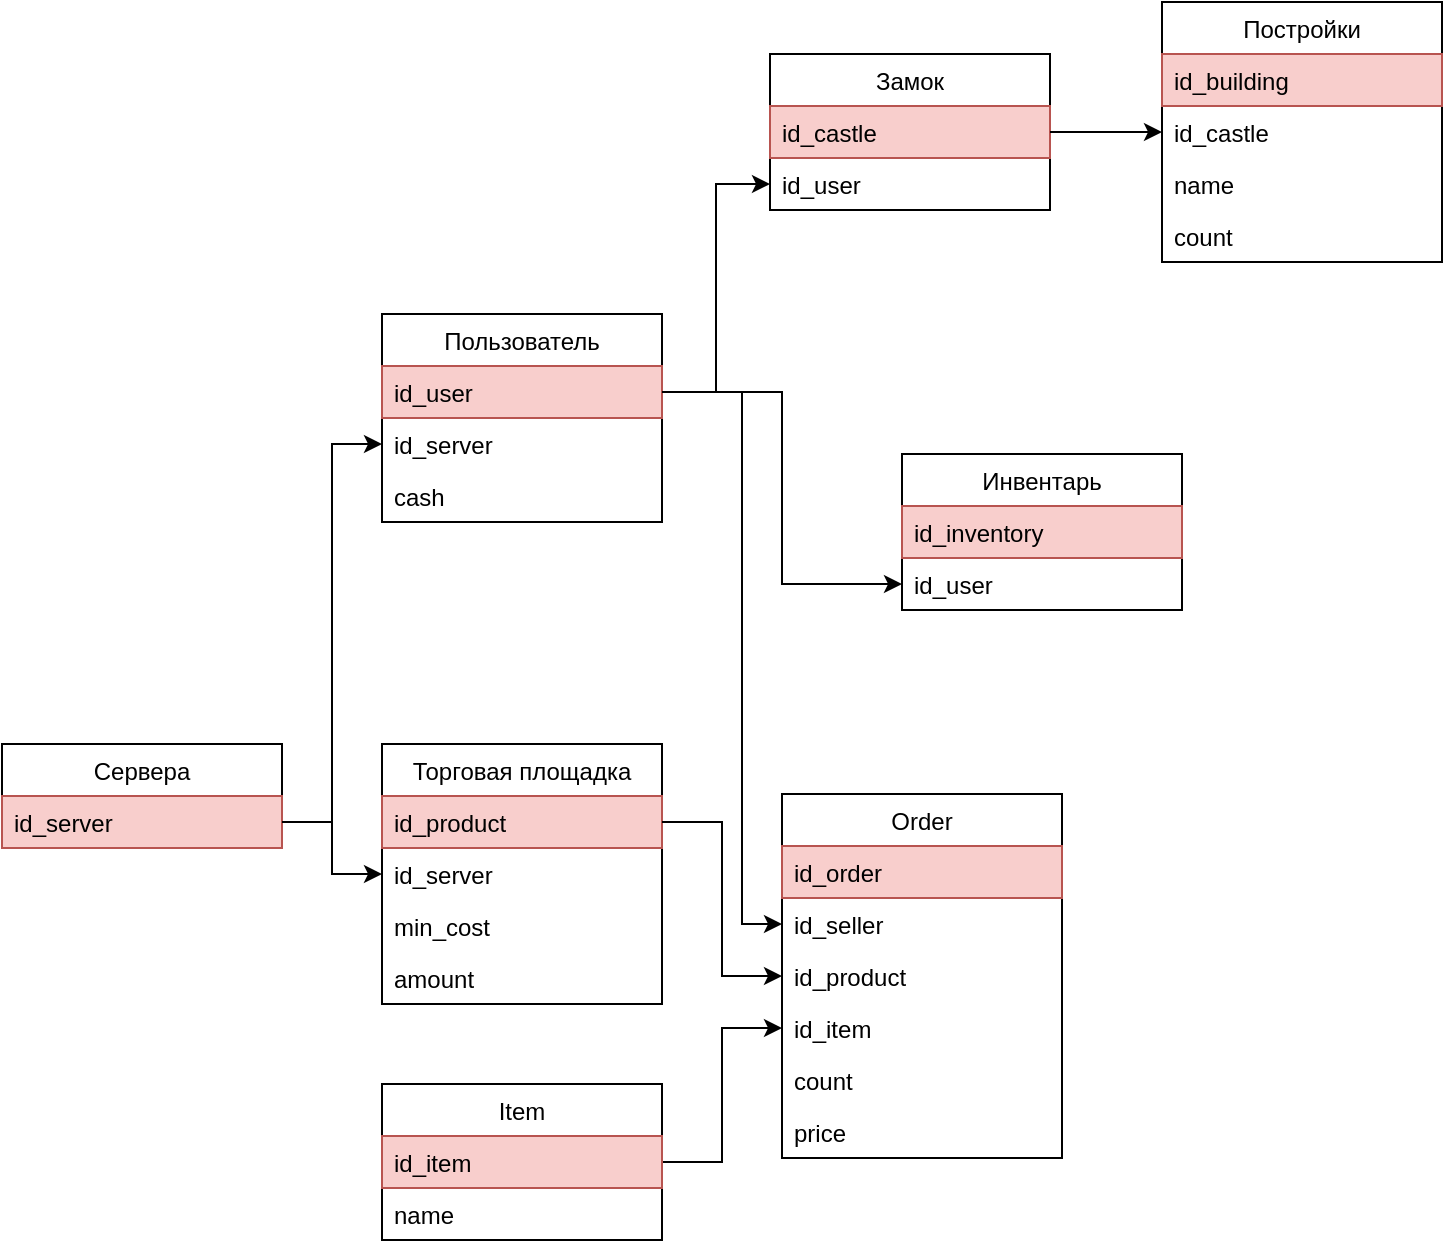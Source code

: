 <mxfile version="14.3.1" type="github">
  <diagram id="sqIzpDh1YX07bTYnoLRK" name="Page-1">
    <mxGraphModel dx="973" dy="568" grid="1" gridSize="10" guides="1" tooltips="1" connect="1" arrows="1" fold="1" page="1" pageScale="1" pageWidth="827" pageHeight="1169" math="0" shadow="0">
      <root>
        <mxCell id="0" />
        <mxCell id="1" parent="0" />
        <mxCell id="maXpZ7dv2vN7AAGeLonn-1" value="Сервера" style="swimlane;fontStyle=0;childLayout=stackLayout;horizontal=1;startSize=26;fillColor=none;horizontalStack=0;resizeParent=1;resizeParentMax=0;resizeLast=0;collapsible=1;marginBottom=0;" parent="1" vertex="1">
          <mxGeometry x="30" y="415" width="140" height="52" as="geometry" />
        </mxCell>
        <mxCell id="maXpZ7dv2vN7AAGeLonn-3" value="id_server" style="text;strokeColor=#b85450;fillColor=#f8cecc;align=left;verticalAlign=top;spacingLeft=4;spacingRight=4;overflow=hidden;rotatable=0;points=[[0,0.5],[1,0.5]];portConstraint=eastwest;" parent="maXpZ7dv2vN7AAGeLonn-1" vertex="1">
          <mxGeometry y="26" width="140" height="26" as="geometry" />
        </mxCell>
        <mxCell id="maXpZ7dv2vN7AAGeLonn-5" value="Пользователь" style="swimlane;fontStyle=0;childLayout=stackLayout;horizontal=1;startSize=26;fillColor=none;horizontalStack=0;resizeParent=1;resizeParentMax=0;resizeLast=0;collapsible=1;marginBottom=0;" parent="1" vertex="1">
          <mxGeometry x="220" y="200" width="140" height="104" as="geometry" />
        </mxCell>
        <mxCell id="maXpZ7dv2vN7AAGeLonn-6" value="id_user" style="text;strokeColor=#b85450;fillColor=#f8cecc;align=left;verticalAlign=top;spacingLeft=4;spacingRight=4;overflow=hidden;rotatable=0;points=[[0,0.5],[1,0.5]];portConstraint=eastwest;" parent="maXpZ7dv2vN7AAGeLonn-5" vertex="1">
          <mxGeometry y="26" width="140" height="26" as="geometry" />
        </mxCell>
        <mxCell id="maXpZ7dv2vN7AAGeLonn-7" value="id_server" style="text;strokeColor=none;fillColor=none;align=left;verticalAlign=top;spacingLeft=4;spacingRight=4;overflow=hidden;rotatable=0;points=[[0,0.5],[1,0.5]];portConstraint=eastwest;" parent="maXpZ7dv2vN7AAGeLonn-5" vertex="1">
          <mxGeometry y="52" width="140" height="26" as="geometry" />
        </mxCell>
        <mxCell id="maXpZ7dv2vN7AAGeLonn-8" value="cash" style="text;strokeColor=none;fillColor=none;align=left;verticalAlign=top;spacingLeft=4;spacingRight=4;overflow=hidden;rotatable=0;points=[[0,0.5],[1,0.5]];portConstraint=eastwest;" parent="maXpZ7dv2vN7AAGeLonn-5" vertex="1">
          <mxGeometry y="78" width="140" height="26" as="geometry" />
        </mxCell>
        <mxCell id="maXpZ7dv2vN7AAGeLonn-10" style="edgeStyle=orthogonalEdgeStyle;rounded=0;orthogonalLoop=1;jettySize=auto;html=1;exitX=1;exitY=0.5;exitDx=0;exitDy=0;entryX=0;entryY=0.5;entryDx=0;entryDy=0;" parent="1" source="maXpZ7dv2vN7AAGeLonn-3" target="maXpZ7dv2vN7AAGeLonn-7" edge="1">
          <mxGeometry relative="1" as="geometry" />
        </mxCell>
        <mxCell id="maXpZ7dv2vN7AAGeLonn-11" value="Торговая площадка" style="swimlane;fontStyle=0;childLayout=stackLayout;horizontal=1;startSize=26;fillColor=none;horizontalStack=0;resizeParent=1;resizeParentMax=0;resizeLast=0;collapsible=1;marginBottom=0;" parent="1" vertex="1">
          <mxGeometry x="220" y="415" width="140" height="130" as="geometry" />
        </mxCell>
        <mxCell id="zEe9iHQ0LWLXFNLUKIxg-1" value="id_product" style="text;align=left;verticalAlign=top;spacingLeft=4;spacingRight=4;overflow=hidden;rotatable=0;points=[[0,0.5],[1,0.5]];portConstraint=eastwest;fillColor=#f8cecc;strokeColor=#b85450;" vertex="1" parent="maXpZ7dv2vN7AAGeLonn-11">
          <mxGeometry y="26" width="140" height="26" as="geometry" />
        </mxCell>
        <mxCell id="zEe9iHQ0LWLXFNLUKIxg-24" value="id_server" style="text;align=left;verticalAlign=top;spacingLeft=4;spacingRight=4;overflow=hidden;rotatable=0;points=[[0,0.5],[1,0.5]];portConstraint=eastwest;" vertex="1" parent="maXpZ7dv2vN7AAGeLonn-11">
          <mxGeometry y="52" width="140" height="26" as="geometry" />
        </mxCell>
        <mxCell id="zEe9iHQ0LWLXFNLUKIxg-14" value="min_cost" style="text;align=left;verticalAlign=top;spacingLeft=4;spacingRight=4;overflow=hidden;rotatable=0;points=[[0,0.5],[1,0.5]];portConstraint=eastwest;" vertex="1" parent="maXpZ7dv2vN7AAGeLonn-11">
          <mxGeometry y="78" width="140" height="26" as="geometry" />
        </mxCell>
        <mxCell id="zEe9iHQ0LWLXFNLUKIxg-15" value="amount" style="text;align=left;verticalAlign=top;spacingLeft=4;spacingRight=4;overflow=hidden;rotatable=0;points=[[0,0.5],[1,0.5]];portConstraint=eastwest;" vertex="1" parent="maXpZ7dv2vN7AAGeLonn-11">
          <mxGeometry y="104" width="140" height="26" as="geometry" />
        </mxCell>
        <mxCell id="zEe9iHQ0LWLXFNLUKIxg-5" value="Замок" style="swimlane;fontStyle=0;childLayout=stackLayout;horizontal=1;startSize=26;fillColor=none;horizontalStack=0;resizeParent=1;resizeParentMax=0;resizeLast=0;collapsible=1;marginBottom=0;" vertex="1" parent="1">
          <mxGeometry x="414" y="70" width="140" height="78" as="geometry" />
        </mxCell>
        <mxCell id="zEe9iHQ0LWLXFNLUKIxg-21" value="id_castle" style="text;align=left;verticalAlign=top;spacingLeft=4;spacingRight=4;overflow=hidden;rotatable=0;points=[[0,0.5],[1,0.5]];portConstraint=eastwest;fillColor=#f8cecc;strokeColor=#b85450;" vertex="1" parent="zEe9iHQ0LWLXFNLUKIxg-5">
          <mxGeometry y="26" width="140" height="26" as="geometry" />
        </mxCell>
        <mxCell id="zEe9iHQ0LWLXFNLUKIxg-6" value="id_user" style="text;align=left;verticalAlign=top;spacingLeft=4;spacingRight=4;overflow=hidden;rotatable=0;points=[[0,0.5],[1,0.5]];portConstraint=eastwest;" vertex="1" parent="zEe9iHQ0LWLXFNLUKIxg-5">
          <mxGeometry y="52" width="140" height="26" as="geometry" />
        </mxCell>
        <mxCell id="zEe9iHQ0LWLXFNLUKIxg-9" style="edgeStyle=orthogonalEdgeStyle;rounded=0;orthogonalLoop=1;jettySize=auto;html=1;exitX=1;exitY=0.5;exitDx=0;exitDy=0;" edge="1" parent="1" source="maXpZ7dv2vN7AAGeLonn-6" target="zEe9iHQ0LWLXFNLUKIxg-6">
          <mxGeometry relative="1" as="geometry" />
        </mxCell>
        <mxCell id="zEe9iHQ0LWLXFNLUKIxg-37" style="edgeStyle=orthogonalEdgeStyle;rounded=0;orthogonalLoop=1;jettySize=auto;html=1;exitX=1;exitY=0.5;exitDx=0;exitDy=0;entryX=0;entryY=0.5;entryDx=0;entryDy=0;" edge="1" parent="1" source="zEe9iHQ0LWLXFNLUKIxg-10" target="maXpZ7dv2vN7AAGeLonn-13">
          <mxGeometry relative="1" as="geometry" />
        </mxCell>
        <mxCell id="zEe9iHQ0LWLXFNLUKIxg-10" value="Item" style="swimlane;fontStyle=0;childLayout=stackLayout;horizontal=1;startSize=26;fillColor=none;horizontalStack=0;resizeParent=1;resizeParentMax=0;resizeLast=0;collapsible=1;marginBottom=0;" vertex="1" parent="1">
          <mxGeometry x="220" y="585" width="140" height="78" as="geometry" />
        </mxCell>
        <mxCell id="zEe9iHQ0LWLXFNLUKIxg-17" value="id_item" style="text;align=left;verticalAlign=top;spacingLeft=4;spacingRight=4;overflow=hidden;rotatable=0;points=[[0,0.5],[1,0.5]];portConstraint=eastwest;fillColor=#f8cecc;strokeColor=#b85450;" vertex="1" parent="zEe9iHQ0LWLXFNLUKIxg-10">
          <mxGeometry y="26" width="140" height="26" as="geometry" />
        </mxCell>
        <mxCell id="zEe9iHQ0LWLXFNLUKIxg-13" style="edgeStyle=orthogonalEdgeStyle;rounded=0;orthogonalLoop=1;jettySize=auto;html=1;exitX=1;exitY=0.5;exitDx=0;exitDy=0;" edge="1" parent="zEe9iHQ0LWLXFNLUKIxg-10" source="zEe9iHQ0LWLXFNLUKIxg-12" target="zEe9iHQ0LWLXFNLUKIxg-12">
          <mxGeometry relative="1" as="geometry" />
        </mxCell>
        <mxCell id="zEe9iHQ0LWLXFNLUKIxg-12" value="name" style="text;align=left;verticalAlign=top;spacingLeft=4;spacingRight=4;overflow=hidden;rotatable=0;points=[[0,0.5],[1,0.5]];portConstraint=eastwest;" vertex="1" parent="zEe9iHQ0LWLXFNLUKIxg-10">
          <mxGeometry y="52" width="140" height="26" as="geometry" />
        </mxCell>
        <mxCell id="zEe9iHQ0LWLXFNLUKIxg-29" value="Order" style="swimlane;fontStyle=0;childLayout=stackLayout;horizontal=1;startSize=26;fillColor=none;horizontalStack=0;resizeParent=1;resizeParentMax=0;resizeLast=0;collapsible=1;marginBottom=0;" vertex="1" parent="1">
          <mxGeometry x="420" y="440" width="140" height="182" as="geometry" />
        </mxCell>
        <mxCell id="zEe9iHQ0LWLXFNLUKIxg-38" value="id_order" style="text;align=left;verticalAlign=top;spacingLeft=4;spacingRight=4;overflow=hidden;rotatable=0;points=[[0,0.5],[1,0.5]];portConstraint=eastwest;fillColor=#f8cecc;strokeColor=#b85450;" vertex="1" parent="zEe9iHQ0LWLXFNLUKIxg-29">
          <mxGeometry y="26" width="140" height="26" as="geometry" />
        </mxCell>
        <mxCell id="zEe9iHQ0LWLXFNLUKIxg-41" value="id_seller" style="text;align=left;verticalAlign=top;spacingLeft=4;spacingRight=4;overflow=hidden;rotatable=0;points=[[0,0.5],[1,0.5]];portConstraint=eastwest;" vertex="1" parent="zEe9iHQ0LWLXFNLUKIxg-29">
          <mxGeometry y="52" width="140" height="26" as="geometry" />
        </mxCell>
        <mxCell id="zEe9iHQ0LWLXFNLUKIxg-30" value="id_product" style="text;align=left;verticalAlign=top;spacingLeft=4;spacingRight=4;overflow=hidden;rotatable=0;points=[[0,0.5],[1,0.5]];portConstraint=eastwest;" vertex="1" parent="zEe9iHQ0LWLXFNLUKIxg-29">
          <mxGeometry y="78" width="140" height="26" as="geometry" />
        </mxCell>
        <mxCell id="zEe9iHQ0LWLXFNLUKIxg-31" style="edgeStyle=orthogonalEdgeStyle;rounded=0;orthogonalLoop=1;jettySize=auto;html=1;exitX=1;exitY=0.5;exitDx=0;exitDy=0;" edge="1" parent="zEe9iHQ0LWLXFNLUKIxg-29">
          <mxGeometry relative="1" as="geometry">
            <mxPoint x="140" y="91" as="sourcePoint" />
            <mxPoint x="140" y="91" as="targetPoint" />
          </mxGeometry>
        </mxCell>
        <mxCell id="zEe9iHQ0LWLXFNLUKIxg-3" style="edgeStyle=orthogonalEdgeStyle;rounded=0;orthogonalLoop=1;jettySize=auto;html=1;exitX=1;exitY=0.5;exitDx=0;exitDy=0;" edge="1" parent="zEe9iHQ0LWLXFNLUKIxg-29" source="maXpZ7dv2vN7AAGeLonn-13" target="maXpZ7dv2vN7AAGeLonn-13">
          <mxGeometry relative="1" as="geometry" />
        </mxCell>
        <mxCell id="maXpZ7dv2vN7AAGeLonn-13" value="id_item" style="text;align=left;verticalAlign=top;spacingLeft=4;spacingRight=4;overflow=hidden;rotatable=0;points=[[0,0.5],[1,0.5]];portConstraint=eastwest;" parent="zEe9iHQ0LWLXFNLUKIxg-29" vertex="1">
          <mxGeometry y="104" width="140" height="26" as="geometry" />
        </mxCell>
        <mxCell id="zEe9iHQ0LWLXFNLUKIxg-39" value="count" style="text;align=left;verticalAlign=top;spacingLeft=4;spacingRight=4;overflow=hidden;rotatable=0;points=[[0,0.5],[1,0.5]];portConstraint=eastwest;" vertex="1" parent="zEe9iHQ0LWLXFNLUKIxg-29">
          <mxGeometry y="130" width="140" height="26" as="geometry" />
        </mxCell>
        <mxCell id="zEe9iHQ0LWLXFNLUKIxg-40" value="price" style="text;align=left;verticalAlign=top;spacingLeft=4;spacingRight=4;overflow=hidden;rotatable=0;points=[[0,0.5],[1,0.5]];portConstraint=eastwest;" vertex="1" parent="zEe9iHQ0LWLXFNLUKIxg-29">
          <mxGeometry y="156" width="140" height="26" as="geometry" />
        </mxCell>
        <mxCell id="zEe9iHQ0LWLXFNLUKIxg-33" style="edgeStyle=orthogonalEdgeStyle;rounded=0;orthogonalLoop=1;jettySize=auto;html=1;exitX=1;exitY=0.5;exitDx=0;exitDy=0;entryX=0;entryY=0.5;entryDx=0;entryDy=0;" edge="1" parent="1" source="zEe9iHQ0LWLXFNLUKIxg-1" target="zEe9iHQ0LWLXFNLUKIxg-30">
          <mxGeometry relative="1" as="geometry" />
        </mxCell>
        <mxCell id="zEe9iHQ0LWLXFNLUKIxg-36" style="edgeStyle=orthogonalEdgeStyle;rounded=0;orthogonalLoop=1;jettySize=auto;html=1;exitX=1;exitY=0.5;exitDx=0;exitDy=0;entryX=0;entryY=0.5;entryDx=0;entryDy=0;" edge="1" parent="1" source="maXpZ7dv2vN7AAGeLonn-3" target="zEe9iHQ0LWLXFNLUKIxg-24">
          <mxGeometry relative="1" as="geometry" />
        </mxCell>
        <mxCell id="zEe9iHQ0LWLXFNLUKIxg-42" style="edgeStyle=orthogonalEdgeStyle;rounded=0;orthogonalLoop=1;jettySize=auto;html=1;exitX=1;exitY=0.5;exitDx=0;exitDy=0;entryX=0;entryY=0.5;entryDx=0;entryDy=0;" edge="1" parent="1" source="maXpZ7dv2vN7AAGeLonn-6" target="zEe9iHQ0LWLXFNLUKIxg-41">
          <mxGeometry relative="1" as="geometry">
            <Array as="points">
              <mxPoint x="400" y="239" />
              <mxPoint x="400" y="505" />
            </Array>
          </mxGeometry>
        </mxCell>
        <mxCell id="zEe9iHQ0LWLXFNLUKIxg-43" value="Постройки" style="swimlane;fontStyle=0;childLayout=stackLayout;horizontal=1;startSize=26;fillColor=none;horizontalStack=0;resizeParent=1;resizeParentMax=0;resizeLast=0;collapsible=1;marginBottom=0;" vertex="1" parent="1">
          <mxGeometry x="610" y="44" width="140" height="130" as="geometry" />
        </mxCell>
        <mxCell id="zEe9iHQ0LWLXFNLUKIxg-44" value="id_building" style="text;strokeColor=#b85450;fillColor=#f8cecc;align=left;verticalAlign=top;spacingLeft=4;spacingRight=4;overflow=hidden;rotatable=0;points=[[0,0.5],[1,0.5]];portConstraint=eastwest;" vertex="1" parent="zEe9iHQ0LWLXFNLUKIxg-43">
          <mxGeometry y="26" width="140" height="26" as="geometry" />
        </mxCell>
        <mxCell id="zEe9iHQ0LWLXFNLUKIxg-45" value="id_castle" style="text;strokeColor=none;fillColor=none;align=left;verticalAlign=top;spacingLeft=4;spacingRight=4;overflow=hidden;rotatable=0;points=[[0,0.5],[1,0.5]];portConstraint=eastwest;" vertex="1" parent="zEe9iHQ0LWLXFNLUKIxg-43">
          <mxGeometry y="52" width="140" height="26" as="geometry" />
        </mxCell>
        <mxCell id="zEe9iHQ0LWLXFNLUKIxg-48" value="name" style="text;strokeColor=none;fillColor=none;align=left;verticalAlign=top;spacingLeft=4;spacingRight=4;overflow=hidden;rotatable=0;points=[[0,0.5],[1,0.5]];portConstraint=eastwest;" vertex="1" parent="zEe9iHQ0LWLXFNLUKIxg-43">
          <mxGeometry y="78" width="140" height="26" as="geometry" />
        </mxCell>
        <mxCell id="zEe9iHQ0LWLXFNLUKIxg-47" value="count" style="text;strokeColor=none;fillColor=none;align=left;verticalAlign=top;spacingLeft=4;spacingRight=4;overflow=hidden;rotatable=0;points=[[0,0.5],[1,0.5]];portConstraint=eastwest;" vertex="1" parent="zEe9iHQ0LWLXFNLUKIxg-43">
          <mxGeometry y="104" width="140" height="26" as="geometry" />
        </mxCell>
        <mxCell id="zEe9iHQ0LWLXFNLUKIxg-49" style="edgeStyle=orthogonalEdgeStyle;rounded=0;orthogonalLoop=1;jettySize=auto;html=1;exitX=1;exitY=0.5;exitDx=0;exitDy=0;entryX=0;entryY=0.5;entryDx=0;entryDy=0;" edge="1" parent="1" source="zEe9iHQ0LWLXFNLUKIxg-21" target="zEe9iHQ0LWLXFNLUKIxg-45">
          <mxGeometry relative="1" as="geometry" />
        </mxCell>
        <mxCell id="zEe9iHQ0LWLXFNLUKIxg-50" value="Инвентарь" style="swimlane;fontStyle=0;childLayout=stackLayout;horizontal=1;startSize=26;fillColor=none;horizontalStack=0;resizeParent=1;resizeParentMax=0;resizeLast=0;collapsible=1;marginBottom=0;" vertex="1" parent="1">
          <mxGeometry x="480" y="270" width="140" height="78" as="geometry" />
        </mxCell>
        <mxCell id="zEe9iHQ0LWLXFNLUKIxg-51" value="id_inventory" style="text;align=left;verticalAlign=top;spacingLeft=4;spacingRight=4;overflow=hidden;rotatable=0;points=[[0,0.5],[1,0.5]];portConstraint=eastwest;fillColor=#f8cecc;strokeColor=#b85450;" vertex="1" parent="zEe9iHQ0LWLXFNLUKIxg-50">
          <mxGeometry y="26" width="140" height="26" as="geometry" />
        </mxCell>
        <mxCell id="zEe9iHQ0LWLXFNLUKIxg-52" value="id_user" style="text;align=left;verticalAlign=top;spacingLeft=4;spacingRight=4;overflow=hidden;rotatable=0;points=[[0,0.5],[1,0.5]];portConstraint=eastwest;" vertex="1" parent="zEe9iHQ0LWLXFNLUKIxg-50">
          <mxGeometry y="52" width="140" height="26" as="geometry" />
        </mxCell>
        <mxCell id="zEe9iHQ0LWLXFNLUKIxg-55" style="edgeStyle=orthogonalEdgeStyle;rounded=0;orthogonalLoop=1;jettySize=auto;html=1;exitX=1;exitY=0.5;exitDx=0;exitDy=0;entryX=0;entryY=0.5;entryDx=0;entryDy=0;" edge="1" parent="1" source="maXpZ7dv2vN7AAGeLonn-6" target="zEe9iHQ0LWLXFNLUKIxg-52">
          <mxGeometry relative="1" as="geometry" />
        </mxCell>
      </root>
    </mxGraphModel>
  </diagram>
</mxfile>
